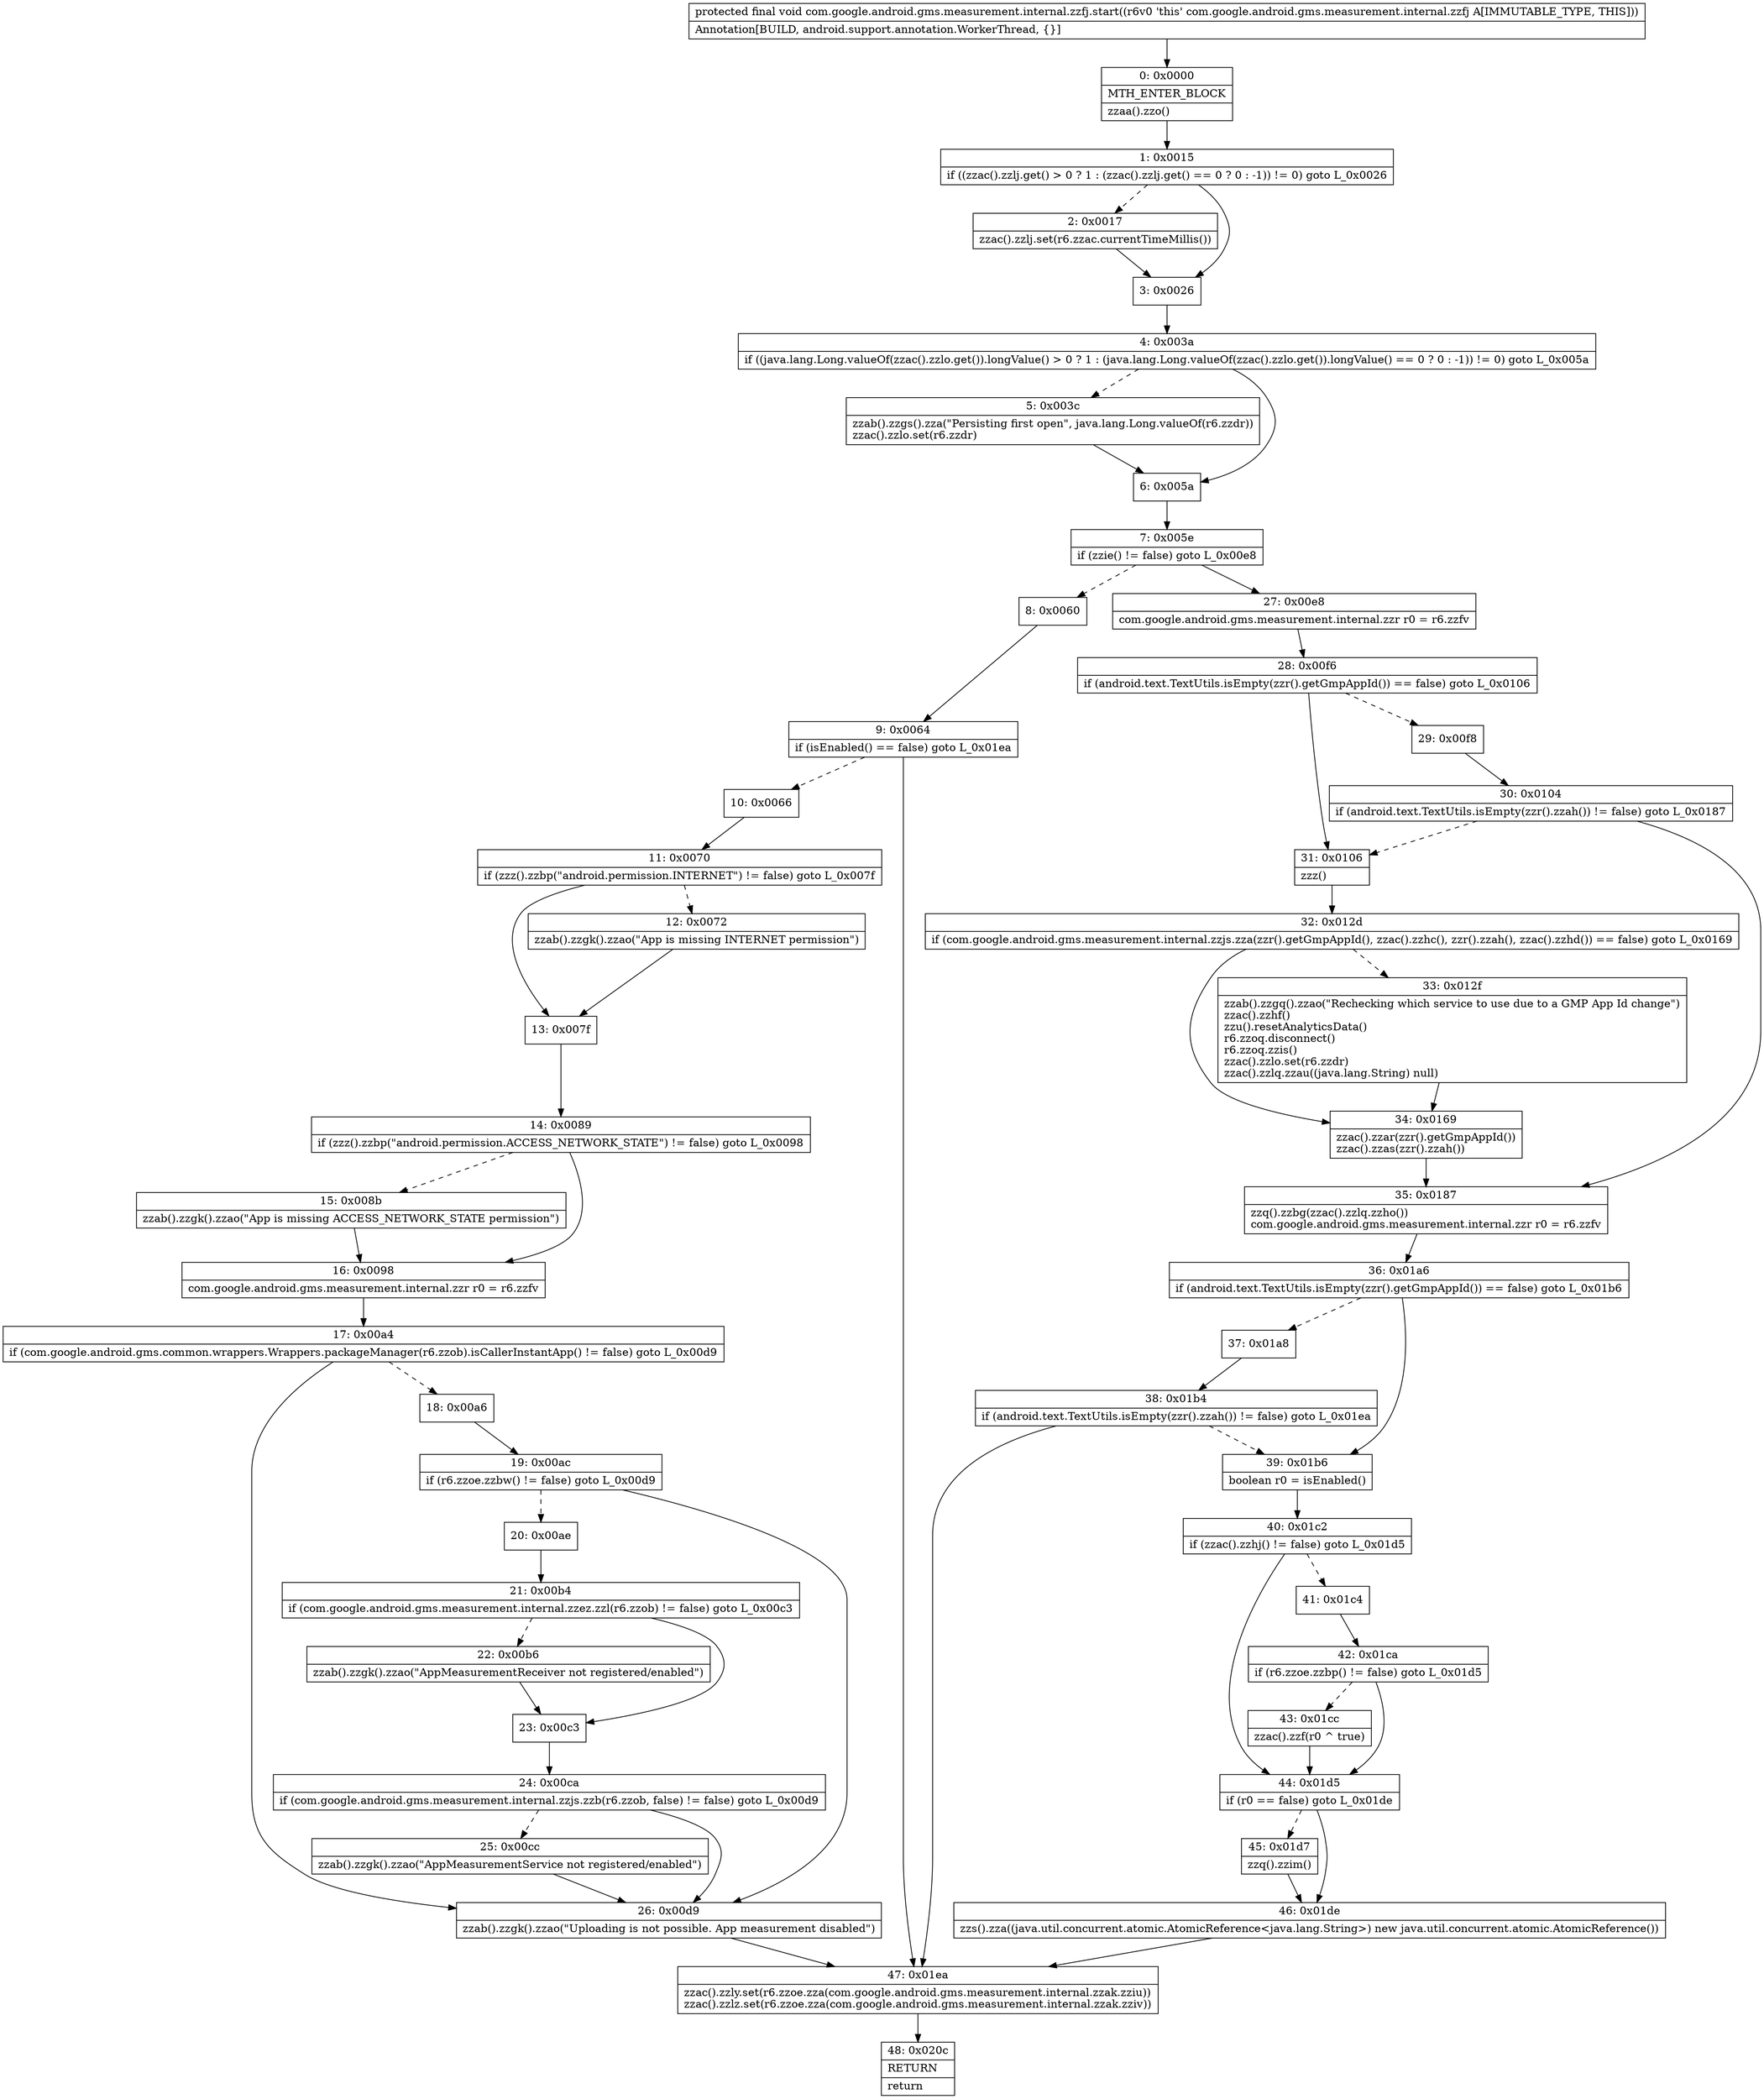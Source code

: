 digraph "CFG forcom.google.android.gms.measurement.internal.zzfj.start()V" {
Node_0 [shape=record,label="{0\:\ 0x0000|MTH_ENTER_BLOCK\l|zzaa().zzo()\l}"];
Node_1 [shape=record,label="{1\:\ 0x0015|if ((zzac().zzlj.get() \> 0 ? 1 : (zzac().zzlj.get() == 0 ? 0 : \-1)) != 0) goto L_0x0026\l}"];
Node_2 [shape=record,label="{2\:\ 0x0017|zzac().zzlj.set(r6.zzac.currentTimeMillis())\l}"];
Node_3 [shape=record,label="{3\:\ 0x0026}"];
Node_4 [shape=record,label="{4\:\ 0x003a|if ((java.lang.Long.valueOf(zzac().zzlo.get()).longValue() \> 0 ? 1 : (java.lang.Long.valueOf(zzac().zzlo.get()).longValue() == 0 ? 0 : \-1)) != 0) goto L_0x005a\l}"];
Node_5 [shape=record,label="{5\:\ 0x003c|zzab().zzgs().zza(\"Persisting first open\", java.lang.Long.valueOf(r6.zzdr))\lzzac().zzlo.set(r6.zzdr)\l}"];
Node_6 [shape=record,label="{6\:\ 0x005a}"];
Node_7 [shape=record,label="{7\:\ 0x005e|if (zzie() != false) goto L_0x00e8\l}"];
Node_8 [shape=record,label="{8\:\ 0x0060}"];
Node_9 [shape=record,label="{9\:\ 0x0064|if (isEnabled() == false) goto L_0x01ea\l}"];
Node_10 [shape=record,label="{10\:\ 0x0066}"];
Node_11 [shape=record,label="{11\:\ 0x0070|if (zzz().zzbp(\"android.permission.INTERNET\") != false) goto L_0x007f\l}"];
Node_12 [shape=record,label="{12\:\ 0x0072|zzab().zzgk().zzao(\"App is missing INTERNET permission\")\l}"];
Node_13 [shape=record,label="{13\:\ 0x007f}"];
Node_14 [shape=record,label="{14\:\ 0x0089|if (zzz().zzbp(\"android.permission.ACCESS_NETWORK_STATE\") != false) goto L_0x0098\l}"];
Node_15 [shape=record,label="{15\:\ 0x008b|zzab().zzgk().zzao(\"App is missing ACCESS_NETWORK_STATE permission\")\l}"];
Node_16 [shape=record,label="{16\:\ 0x0098|com.google.android.gms.measurement.internal.zzr r0 = r6.zzfv\l}"];
Node_17 [shape=record,label="{17\:\ 0x00a4|if (com.google.android.gms.common.wrappers.Wrappers.packageManager(r6.zzob).isCallerInstantApp() != false) goto L_0x00d9\l}"];
Node_18 [shape=record,label="{18\:\ 0x00a6}"];
Node_19 [shape=record,label="{19\:\ 0x00ac|if (r6.zzoe.zzbw() != false) goto L_0x00d9\l}"];
Node_20 [shape=record,label="{20\:\ 0x00ae}"];
Node_21 [shape=record,label="{21\:\ 0x00b4|if (com.google.android.gms.measurement.internal.zzez.zzl(r6.zzob) != false) goto L_0x00c3\l}"];
Node_22 [shape=record,label="{22\:\ 0x00b6|zzab().zzgk().zzao(\"AppMeasurementReceiver not registered\/enabled\")\l}"];
Node_23 [shape=record,label="{23\:\ 0x00c3}"];
Node_24 [shape=record,label="{24\:\ 0x00ca|if (com.google.android.gms.measurement.internal.zzjs.zzb(r6.zzob, false) != false) goto L_0x00d9\l}"];
Node_25 [shape=record,label="{25\:\ 0x00cc|zzab().zzgk().zzao(\"AppMeasurementService not registered\/enabled\")\l}"];
Node_26 [shape=record,label="{26\:\ 0x00d9|zzab().zzgk().zzao(\"Uploading is not possible. App measurement disabled\")\l}"];
Node_27 [shape=record,label="{27\:\ 0x00e8|com.google.android.gms.measurement.internal.zzr r0 = r6.zzfv\l}"];
Node_28 [shape=record,label="{28\:\ 0x00f6|if (android.text.TextUtils.isEmpty(zzr().getGmpAppId()) == false) goto L_0x0106\l}"];
Node_29 [shape=record,label="{29\:\ 0x00f8}"];
Node_30 [shape=record,label="{30\:\ 0x0104|if (android.text.TextUtils.isEmpty(zzr().zzah()) != false) goto L_0x0187\l}"];
Node_31 [shape=record,label="{31\:\ 0x0106|zzz()\l}"];
Node_32 [shape=record,label="{32\:\ 0x012d|if (com.google.android.gms.measurement.internal.zzjs.zza(zzr().getGmpAppId(), zzac().zzhc(), zzr().zzah(), zzac().zzhd()) == false) goto L_0x0169\l}"];
Node_33 [shape=record,label="{33\:\ 0x012f|zzab().zzgq().zzao(\"Rechecking which service to use due to a GMP App Id change\")\lzzac().zzhf()\lzzu().resetAnalyticsData()\lr6.zzoq.disconnect()\lr6.zzoq.zzis()\lzzac().zzlo.set(r6.zzdr)\lzzac().zzlq.zzau((java.lang.String) null)\l}"];
Node_34 [shape=record,label="{34\:\ 0x0169|zzac().zzar(zzr().getGmpAppId())\lzzac().zzas(zzr().zzah())\l}"];
Node_35 [shape=record,label="{35\:\ 0x0187|zzq().zzbg(zzac().zzlq.zzho())\lcom.google.android.gms.measurement.internal.zzr r0 = r6.zzfv\l}"];
Node_36 [shape=record,label="{36\:\ 0x01a6|if (android.text.TextUtils.isEmpty(zzr().getGmpAppId()) == false) goto L_0x01b6\l}"];
Node_37 [shape=record,label="{37\:\ 0x01a8}"];
Node_38 [shape=record,label="{38\:\ 0x01b4|if (android.text.TextUtils.isEmpty(zzr().zzah()) != false) goto L_0x01ea\l}"];
Node_39 [shape=record,label="{39\:\ 0x01b6|boolean r0 = isEnabled()\l}"];
Node_40 [shape=record,label="{40\:\ 0x01c2|if (zzac().zzhj() != false) goto L_0x01d5\l}"];
Node_41 [shape=record,label="{41\:\ 0x01c4}"];
Node_42 [shape=record,label="{42\:\ 0x01ca|if (r6.zzoe.zzbp() != false) goto L_0x01d5\l}"];
Node_43 [shape=record,label="{43\:\ 0x01cc|zzac().zzf(r0 ^ true)\l}"];
Node_44 [shape=record,label="{44\:\ 0x01d5|if (r0 == false) goto L_0x01de\l}"];
Node_45 [shape=record,label="{45\:\ 0x01d7|zzq().zzim()\l}"];
Node_46 [shape=record,label="{46\:\ 0x01de|zzs().zza((java.util.concurrent.atomic.AtomicReference\<java.lang.String\>) new java.util.concurrent.atomic.AtomicReference())\l}"];
Node_47 [shape=record,label="{47\:\ 0x01ea|zzac().zzly.set(r6.zzoe.zza(com.google.android.gms.measurement.internal.zzak.zziu))\lzzac().zzlz.set(r6.zzoe.zza(com.google.android.gms.measurement.internal.zzak.zziv))\l}"];
Node_48 [shape=record,label="{48\:\ 0x020c|RETURN\l|return\l}"];
MethodNode[shape=record,label="{protected final void com.google.android.gms.measurement.internal.zzfj.start((r6v0 'this' com.google.android.gms.measurement.internal.zzfj A[IMMUTABLE_TYPE, THIS]))  | Annotation[BUILD, android.support.annotation.WorkerThread, \{\}]\l}"];
MethodNode -> Node_0;
Node_0 -> Node_1;
Node_1 -> Node_2[style=dashed];
Node_1 -> Node_3;
Node_2 -> Node_3;
Node_3 -> Node_4;
Node_4 -> Node_5[style=dashed];
Node_4 -> Node_6;
Node_5 -> Node_6;
Node_6 -> Node_7;
Node_7 -> Node_8[style=dashed];
Node_7 -> Node_27;
Node_8 -> Node_9;
Node_9 -> Node_10[style=dashed];
Node_9 -> Node_47;
Node_10 -> Node_11;
Node_11 -> Node_12[style=dashed];
Node_11 -> Node_13;
Node_12 -> Node_13;
Node_13 -> Node_14;
Node_14 -> Node_15[style=dashed];
Node_14 -> Node_16;
Node_15 -> Node_16;
Node_16 -> Node_17;
Node_17 -> Node_18[style=dashed];
Node_17 -> Node_26;
Node_18 -> Node_19;
Node_19 -> Node_20[style=dashed];
Node_19 -> Node_26;
Node_20 -> Node_21;
Node_21 -> Node_22[style=dashed];
Node_21 -> Node_23;
Node_22 -> Node_23;
Node_23 -> Node_24;
Node_24 -> Node_25[style=dashed];
Node_24 -> Node_26;
Node_25 -> Node_26;
Node_26 -> Node_47;
Node_27 -> Node_28;
Node_28 -> Node_29[style=dashed];
Node_28 -> Node_31;
Node_29 -> Node_30;
Node_30 -> Node_31[style=dashed];
Node_30 -> Node_35;
Node_31 -> Node_32;
Node_32 -> Node_33[style=dashed];
Node_32 -> Node_34;
Node_33 -> Node_34;
Node_34 -> Node_35;
Node_35 -> Node_36;
Node_36 -> Node_37[style=dashed];
Node_36 -> Node_39;
Node_37 -> Node_38;
Node_38 -> Node_39[style=dashed];
Node_38 -> Node_47;
Node_39 -> Node_40;
Node_40 -> Node_41[style=dashed];
Node_40 -> Node_44;
Node_41 -> Node_42;
Node_42 -> Node_43[style=dashed];
Node_42 -> Node_44;
Node_43 -> Node_44;
Node_44 -> Node_45[style=dashed];
Node_44 -> Node_46;
Node_45 -> Node_46;
Node_46 -> Node_47;
Node_47 -> Node_48;
}

